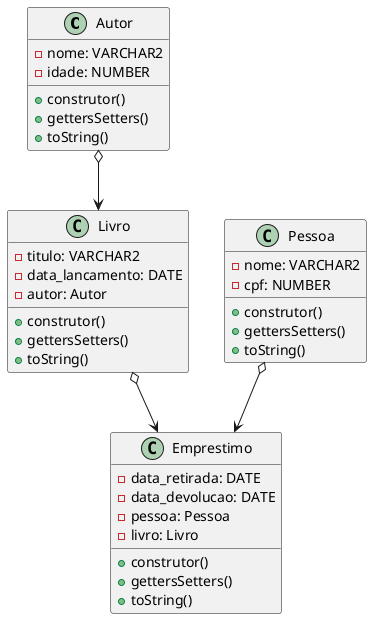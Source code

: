 @startuml

class Autor{
-nome: VARCHAR2
-idade: NUMBER
+construtor()
+gettersSetters()
+toString()
}

class Livro{
-titulo: VARCHAR2
-data_lancamento: DATE
-autor: Autor
+construtor()
+gettersSetters()
+toString()
}

class Emprestimo{
-data_retirada: DATE
-data_devolucao: DATE
-pessoa: Pessoa
-livro: Livro
+construtor()
+gettersSetters()
+toString()
}

class Pessoa{
-nome: VARCHAR2
-cpf: NUMBER
+construtor()
+gettersSetters()
+toString()
}

Autor o--> Livro
Pessoa o--> Emprestimo
Livro o--> Emprestimo

@enduml

